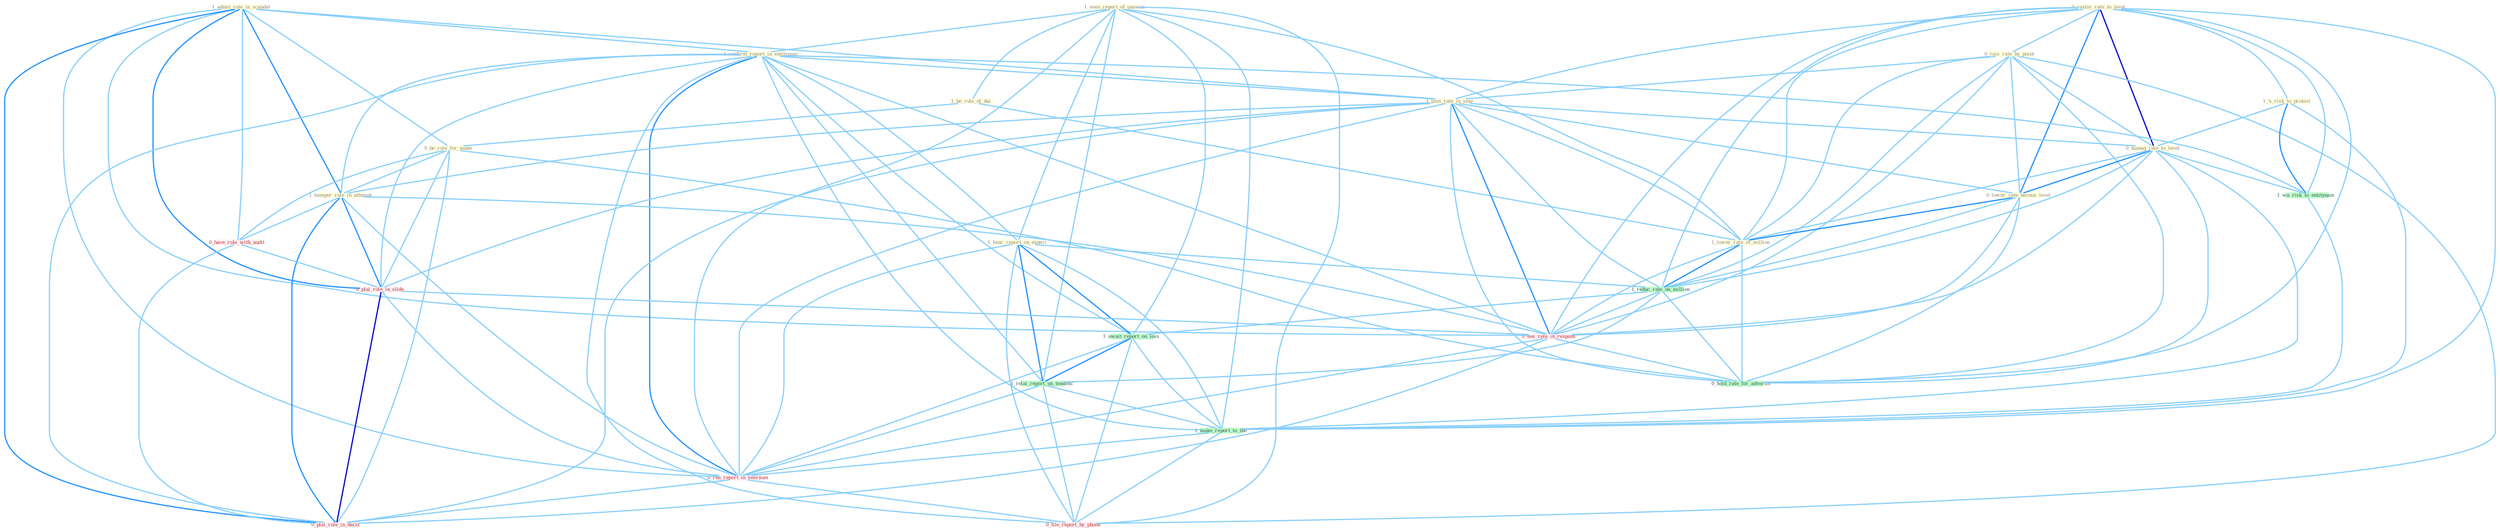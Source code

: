 Graph G{ 
    node
    [shape=polygon,style=filled,width=.5,height=.06,color="#BDFCC9",fixedsize=true,fontsize=4,
    fontcolor="#2f4f4f"];
    {node
    [color="#ffffe0", fontcolor="#8b7d6b"] "0_restor_rate_to_level " "0_rais_rate_by_point " "1_admit_role_in_scandal " "1_'s_risk_to_protest " "1_seen_report_of_unawar " "1_be_rule_of_dai " "1_confirm_report_in_entitynam " "1_post_rate_in_year " "0_manag_rate_to_level " "1_hear_report_on_experi " "0_lower_rate_becaus_level " "1_lower_rate_of_million " "0_be_role_for_make " "1_hamper_role_in_attempt "}
{node [color="#fff0f5", fontcolor="#b22222"] "0_have_role_with_audit " "0_plai_role_in_slide " "0_eas_rate_in_respons " "0_ran_report_in_yearnum " "0_file_report_by_phone " "0_plai_role_in_decis "}
edge [color="#B0E2FF"];

	"0_restor_rate_to_level " -- "0_rais_rate_by_point " [w="1", color="#87cefa" ];
	"0_restor_rate_to_level " -- "1_'s_risk_to_protest " [w="1", color="#87cefa" ];
	"0_restor_rate_to_level " -- "1_post_rate_in_year " [w="1", color="#87cefa" ];
	"0_restor_rate_to_level " -- "0_manag_rate_to_level " [w="3", color="#0000cd" , len=0.6];
	"0_restor_rate_to_level " -- "0_lower_rate_becaus_level " [w="2", color="#1e90ff" , len=0.8];
	"0_restor_rate_to_level " -- "1_lower_rate_of_million " [w="1", color="#87cefa" ];
	"0_restor_rate_to_level " -- "1_wa_risk_to_entitynam " [w="1", color="#87cefa" ];
	"0_restor_rate_to_level " -- "1_reduc_rate_on_million " [w="1", color="#87cefa" ];
	"0_restor_rate_to_level " -- "1_make_report_to_the " [w="1", color="#87cefa" ];
	"0_restor_rate_to_level " -- "0_eas_rate_in_respons " [w="1", color="#87cefa" ];
	"0_restor_rate_to_level " -- "0_hold_rate_for_advertis " [w="1", color="#87cefa" ];
	"0_rais_rate_by_point " -- "1_post_rate_in_year " [w="1", color="#87cefa" ];
	"0_rais_rate_by_point " -- "0_manag_rate_to_level " [w="1", color="#87cefa" ];
	"0_rais_rate_by_point " -- "0_lower_rate_becaus_level " [w="1", color="#87cefa" ];
	"0_rais_rate_by_point " -- "1_lower_rate_of_million " [w="1", color="#87cefa" ];
	"0_rais_rate_by_point " -- "1_reduc_rate_on_million " [w="1", color="#87cefa" ];
	"0_rais_rate_by_point " -- "0_eas_rate_in_respons " [w="1", color="#87cefa" ];
	"0_rais_rate_by_point " -- "0_file_report_by_phone " [w="1", color="#87cefa" ];
	"0_rais_rate_by_point " -- "0_hold_rate_for_advertis " [w="1", color="#87cefa" ];
	"1_admit_role_in_scandal " -- "1_confirm_report_in_entitynam " [w="1", color="#87cefa" ];
	"1_admit_role_in_scandal " -- "1_post_rate_in_year " [w="1", color="#87cefa" ];
	"1_admit_role_in_scandal " -- "0_be_role_for_make " [w="1", color="#87cefa" ];
	"1_admit_role_in_scandal " -- "1_hamper_role_in_attempt " [w="2", color="#1e90ff" , len=0.8];
	"1_admit_role_in_scandal " -- "0_have_role_with_audit " [w="1", color="#87cefa" ];
	"1_admit_role_in_scandal " -- "0_plai_role_in_slide " [w="2", color="#1e90ff" , len=0.8];
	"1_admit_role_in_scandal " -- "0_eas_rate_in_respons " [w="1", color="#87cefa" ];
	"1_admit_role_in_scandal " -- "0_ran_report_in_yearnum " [w="1", color="#87cefa" ];
	"1_admit_role_in_scandal " -- "0_plai_role_in_decis " [w="2", color="#1e90ff" , len=0.8];
	"1_'s_risk_to_protest " -- "0_manag_rate_to_level " [w="1", color="#87cefa" ];
	"1_'s_risk_to_protest " -- "1_wa_risk_to_entitynam " [w="2", color="#1e90ff" , len=0.8];
	"1_'s_risk_to_protest " -- "1_make_report_to_the " [w="1", color="#87cefa" ];
	"1_seen_report_of_unawar " -- "1_be_rule_of_dai " [w="1", color="#87cefa" ];
	"1_seen_report_of_unawar " -- "1_confirm_report_in_entitynam " [w="1", color="#87cefa" ];
	"1_seen_report_of_unawar " -- "1_hear_report_on_experi " [w="1", color="#87cefa" ];
	"1_seen_report_of_unawar " -- "1_lower_rate_of_million " [w="1", color="#87cefa" ];
	"1_seen_report_of_unawar " -- "1_await_report_on_loss " [w="1", color="#87cefa" ];
	"1_seen_report_of_unawar " -- "1_relai_report_on_tendenc " [w="1", color="#87cefa" ];
	"1_seen_report_of_unawar " -- "1_make_report_to_the " [w="1", color="#87cefa" ];
	"1_seen_report_of_unawar " -- "0_ran_report_in_yearnum " [w="1", color="#87cefa" ];
	"1_seen_report_of_unawar " -- "0_file_report_by_phone " [w="1", color="#87cefa" ];
	"1_be_rule_of_dai " -- "1_lower_rate_of_million " [w="1", color="#87cefa" ];
	"1_be_rule_of_dai " -- "0_be_role_for_make " [w="1", color="#87cefa" ];
	"1_confirm_report_in_entitynam " -- "1_post_rate_in_year " [w="1", color="#87cefa" ];
	"1_confirm_report_in_entitynam " -- "1_hear_report_on_experi " [w="1", color="#87cefa" ];
	"1_confirm_report_in_entitynam " -- "1_hamper_role_in_attempt " [w="1", color="#87cefa" ];
	"1_confirm_report_in_entitynam " -- "1_wa_risk_to_entitynam " [w="1", color="#87cefa" ];
	"1_confirm_report_in_entitynam " -- "1_await_report_on_loss " [w="1", color="#87cefa" ];
	"1_confirm_report_in_entitynam " -- "1_relai_report_on_tendenc " [w="1", color="#87cefa" ];
	"1_confirm_report_in_entitynam " -- "0_plai_role_in_slide " [w="1", color="#87cefa" ];
	"1_confirm_report_in_entitynam " -- "1_make_report_to_the " [w="1", color="#87cefa" ];
	"1_confirm_report_in_entitynam " -- "0_eas_rate_in_respons " [w="1", color="#87cefa" ];
	"1_confirm_report_in_entitynam " -- "0_ran_report_in_yearnum " [w="2", color="#1e90ff" , len=0.8];
	"1_confirm_report_in_entitynam " -- "0_file_report_by_phone " [w="1", color="#87cefa" ];
	"1_confirm_report_in_entitynam " -- "0_plai_role_in_decis " [w="1", color="#87cefa" ];
	"1_post_rate_in_year " -- "0_manag_rate_to_level " [w="1", color="#87cefa" ];
	"1_post_rate_in_year " -- "0_lower_rate_becaus_level " [w="1", color="#87cefa" ];
	"1_post_rate_in_year " -- "1_lower_rate_of_million " [w="1", color="#87cefa" ];
	"1_post_rate_in_year " -- "1_hamper_role_in_attempt " [w="1", color="#87cefa" ];
	"1_post_rate_in_year " -- "1_reduc_rate_on_million " [w="1", color="#87cefa" ];
	"1_post_rate_in_year " -- "0_plai_role_in_slide " [w="1", color="#87cefa" ];
	"1_post_rate_in_year " -- "0_eas_rate_in_respons " [w="2", color="#1e90ff" , len=0.8];
	"1_post_rate_in_year " -- "0_ran_report_in_yearnum " [w="1", color="#87cefa" ];
	"1_post_rate_in_year " -- "0_plai_role_in_decis " [w="1", color="#87cefa" ];
	"1_post_rate_in_year " -- "0_hold_rate_for_advertis " [w="1", color="#87cefa" ];
	"0_manag_rate_to_level " -- "0_lower_rate_becaus_level " [w="2", color="#1e90ff" , len=0.8];
	"0_manag_rate_to_level " -- "1_lower_rate_of_million " [w="1", color="#87cefa" ];
	"0_manag_rate_to_level " -- "1_wa_risk_to_entitynam " [w="1", color="#87cefa" ];
	"0_manag_rate_to_level " -- "1_reduc_rate_on_million " [w="1", color="#87cefa" ];
	"0_manag_rate_to_level " -- "1_make_report_to_the " [w="1", color="#87cefa" ];
	"0_manag_rate_to_level " -- "0_eas_rate_in_respons " [w="1", color="#87cefa" ];
	"0_manag_rate_to_level " -- "0_hold_rate_for_advertis " [w="1", color="#87cefa" ];
	"1_hear_report_on_experi " -- "1_reduc_rate_on_million " [w="1", color="#87cefa" ];
	"1_hear_report_on_experi " -- "1_await_report_on_loss " [w="2", color="#1e90ff" , len=0.8];
	"1_hear_report_on_experi " -- "1_relai_report_on_tendenc " [w="2", color="#1e90ff" , len=0.8];
	"1_hear_report_on_experi " -- "1_make_report_to_the " [w="1", color="#87cefa" ];
	"1_hear_report_on_experi " -- "0_ran_report_in_yearnum " [w="1", color="#87cefa" ];
	"1_hear_report_on_experi " -- "0_file_report_by_phone " [w="1", color="#87cefa" ];
	"0_lower_rate_becaus_level " -- "1_lower_rate_of_million " [w="2", color="#1e90ff" , len=0.8];
	"0_lower_rate_becaus_level " -- "1_reduc_rate_on_million " [w="1", color="#87cefa" ];
	"0_lower_rate_becaus_level " -- "0_eas_rate_in_respons " [w="1", color="#87cefa" ];
	"0_lower_rate_becaus_level " -- "0_hold_rate_for_advertis " [w="1", color="#87cefa" ];
	"1_lower_rate_of_million " -- "1_reduc_rate_on_million " [w="2", color="#1e90ff" , len=0.8];
	"1_lower_rate_of_million " -- "0_eas_rate_in_respons " [w="1", color="#87cefa" ];
	"1_lower_rate_of_million " -- "0_hold_rate_for_advertis " [w="1", color="#87cefa" ];
	"0_be_role_for_make " -- "1_hamper_role_in_attempt " [w="1", color="#87cefa" ];
	"0_be_role_for_make " -- "0_have_role_with_audit " [w="1", color="#87cefa" ];
	"0_be_role_for_make " -- "0_plai_role_in_slide " [w="1", color="#87cefa" ];
	"0_be_role_for_make " -- "0_plai_role_in_decis " [w="1", color="#87cefa" ];
	"0_be_role_for_make " -- "0_hold_rate_for_advertis " [w="1", color="#87cefa" ];
	"1_hamper_role_in_attempt " -- "0_have_role_with_audit " [w="1", color="#87cefa" ];
	"1_hamper_role_in_attempt " -- "0_plai_role_in_slide " [w="2", color="#1e90ff" , len=0.8];
	"1_hamper_role_in_attempt " -- "0_eas_rate_in_respons " [w="1", color="#87cefa" ];
	"1_hamper_role_in_attempt " -- "0_ran_report_in_yearnum " [w="1", color="#87cefa" ];
	"1_hamper_role_in_attempt " -- "0_plai_role_in_decis " [w="2", color="#1e90ff" , len=0.8];
	"1_wa_risk_to_entitynam " -- "1_make_report_to_the " [w="1", color="#87cefa" ];
	"0_have_role_with_audit " -- "0_plai_role_in_slide " [w="1", color="#87cefa" ];
	"0_have_role_with_audit " -- "0_plai_role_in_decis " [w="1", color="#87cefa" ];
	"1_reduc_rate_on_million " -- "1_await_report_on_loss " [w="1", color="#87cefa" ];
	"1_reduc_rate_on_million " -- "1_relai_report_on_tendenc " [w="1", color="#87cefa" ];
	"1_reduc_rate_on_million " -- "0_eas_rate_in_respons " [w="1", color="#87cefa" ];
	"1_reduc_rate_on_million " -- "0_hold_rate_for_advertis " [w="1", color="#87cefa" ];
	"1_await_report_on_loss " -- "1_relai_report_on_tendenc " [w="2", color="#1e90ff" , len=0.8];
	"1_await_report_on_loss " -- "1_make_report_to_the " [w="1", color="#87cefa" ];
	"1_await_report_on_loss " -- "0_ran_report_in_yearnum " [w="1", color="#87cefa" ];
	"1_await_report_on_loss " -- "0_file_report_by_phone " [w="1", color="#87cefa" ];
	"1_relai_report_on_tendenc " -- "1_make_report_to_the " [w="1", color="#87cefa" ];
	"1_relai_report_on_tendenc " -- "0_ran_report_in_yearnum " [w="1", color="#87cefa" ];
	"1_relai_report_on_tendenc " -- "0_file_report_by_phone " [w="1", color="#87cefa" ];
	"0_plai_role_in_slide " -- "0_eas_rate_in_respons " [w="1", color="#87cefa" ];
	"0_plai_role_in_slide " -- "0_ran_report_in_yearnum " [w="1", color="#87cefa" ];
	"0_plai_role_in_slide " -- "0_plai_role_in_decis " [w="3", color="#0000cd" , len=0.6];
	"1_make_report_to_the " -- "0_ran_report_in_yearnum " [w="1", color="#87cefa" ];
	"1_make_report_to_the " -- "0_file_report_by_phone " [w="1", color="#87cefa" ];
	"0_eas_rate_in_respons " -- "0_ran_report_in_yearnum " [w="1", color="#87cefa" ];
	"0_eas_rate_in_respons " -- "0_plai_role_in_decis " [w="1", color="#87cefa" ];
	"0_eas_rate_in_respons " -- "0_hold_rate_for_advertis " [w="1", color="#87cefa" ];
	"0_ran_report_in_yearnum " -- "0_file_report_by_phone " [w="1", color="#87cefa" ];
	"0_ran_report_in_yearnum " -- "0_plai_role_in_decis " [w="1", color="#87cefa" ];
}